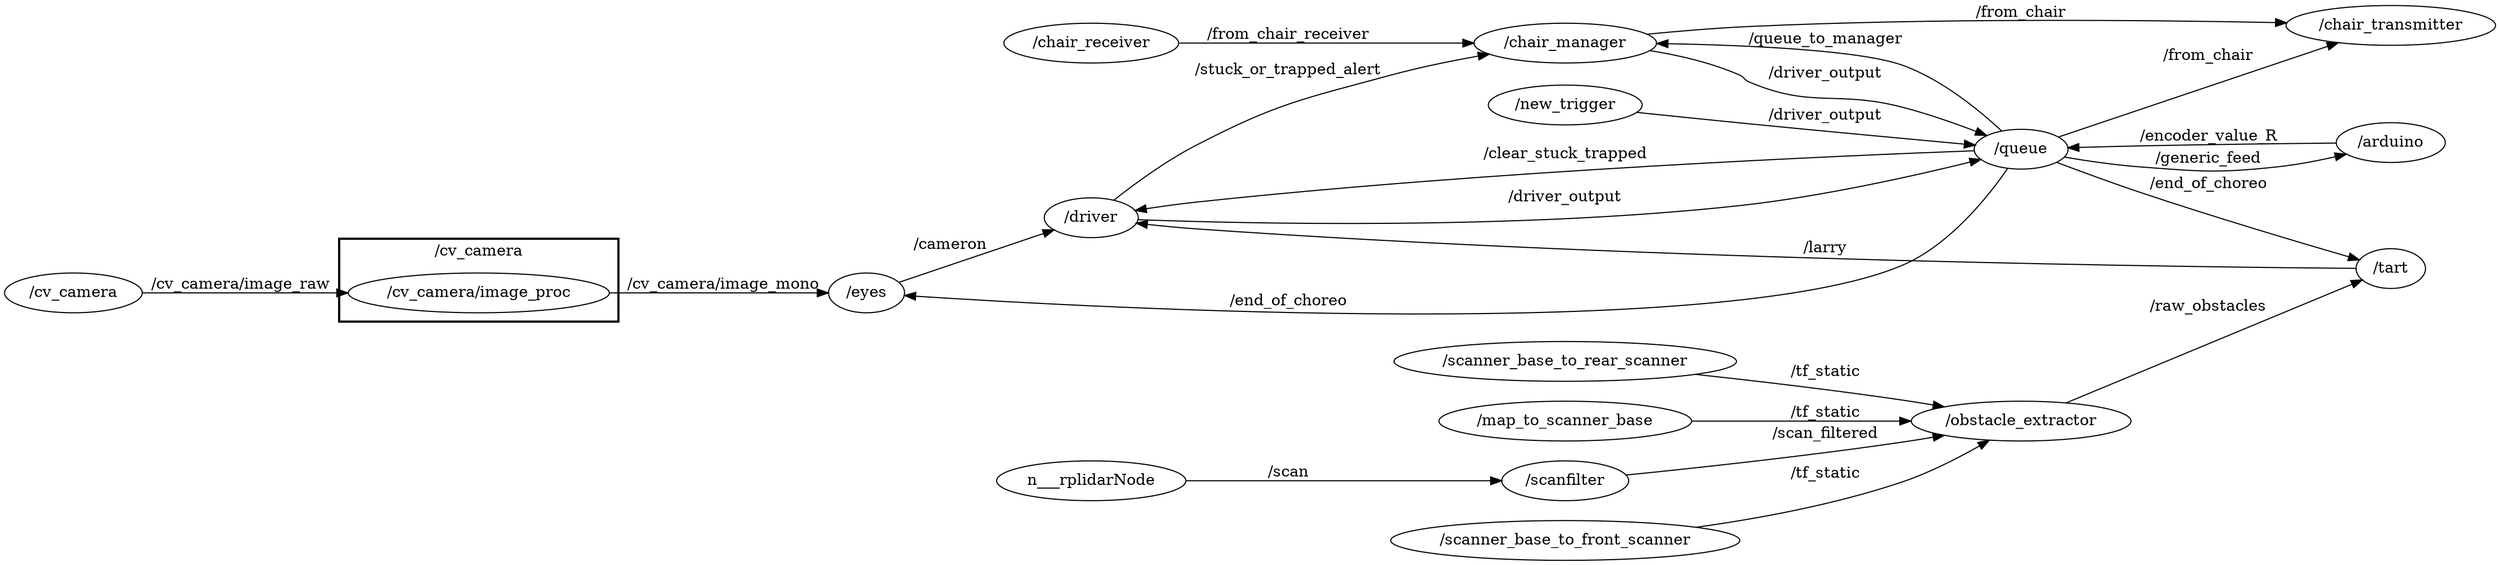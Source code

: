 digraph graphname {
	graph [bb="0,0,1812.1,494",
		compound=True,
		rank=same,
		rankdir=LR,
		ranksep=0.2
	];
	node [label="\N"];
	subgraph cluster___cv_camera {
		graph [bb="247.99,354,456.37,429",
			compound=True,
			label="/cv_camera",
			lheight=0.21,
			lp="352.18,417.5",
			lwidth=0.89,
			rank=same,
			rankdir=LR,
			ranksep=0.2,
			style=bold
		];
		n___cv_camera__image_proc		 [URL=__cv_camera__image_proc,
			height=0.5,
			label="/cv_camera/image_proc",
			pos="352.18,380",
			shape=ellipse,
			tooltip="/cv_camera/image_proc",
			width=2.672];
	}
	n___eyes	 [URL=__eyes,
		height=0.5,
		label="/eyes",
		pos="639.97,380",
		shape=ellipse,
		tooltip="/eyes",
		width=0.79437];
	n___cv_camera__image_proc -> n___eyes	 [URL=topic_3A__cv_camera__image_mono,
		label="/cv_camera/image_mono",
		lp="533.87,387.5",
		penwidth=1,
		pos="e,611.1,380 448.41,380 500.39,380 561.72,380 600.72,380"];
	n___chair_manager	 [URL=__chair_manager,
		height=0.5,
		label="/chair_manager",
		pos="1147.4,330",
		shape=ellipse,
		tooltip="/chair_manager",
		width=1.8234];
	n___queue	 [URL=__queue,
		height=0.5,
		label="/queue",
		pos="1472.9,383",
		shape=ellipse,
		tooltip="/queue",
		width=0.95686];
	n___chair_manager -> n___queue	 [URL=topic_3A__driver_output,
		label="/driver_output",
		lp="1333.5,338.5",
		penwidth=1,
		pos="e,1454.3,367.53 1205.9,321.62 1255.3,316.56 1327.4,313.98 1387.5,331 1408.8,337.02 1430,349.93 1446,361.37"];
	n___chair_transmitter	 [URL=__chair_transmitter,
		height=0.5,
		label="/chair_transmitter",
		pos="1738.7,344",
		shape=ellipse,
		tooltip="/chair_transmitter",
		width=2.0401];
	n___chair_manager -> n___chair_transmitter	 [URL=topic_3A__from_chair,
		label="/from_chair",
		lp="1472.9,311.5",
		penwidth=1,
		pos="e,1706.7,327.7 1205.5,321.57 1228.5,318.6 1255.2,315.6 1279.5,314 1447,302.99 1492.5,278.89 1657.2,311 1670.7,313.63 1684.8,318.49 1697.4,323.69"];
	n___scanner_base_to_front_scanner	 [URL=__scanner_base_to_front_scanner,
		height=0.5,
		label="/scanner_base_to_front_scanner",
		pos="1147.4,72",
		shape=ellipse,
		tooltip="/scanner_base_to_front_scanner",
		width=3.4483];
	n___obstacle_extractor	 [URL=__obstacle_extractor,
		height=0.5,
		label="/obstacle_extractor",
		pos="1472.9,126",
		shape=ellipse,
		tooltip="/obstacle_extractor",
		width=2.1484];
	n___scanner_base_to_front_scanner -> n___obstacle_extractor	 [URL=topic_3A__tf_static,
		label="/tf_static",
		lp="1333.5,114.5",
		penwidth=1,
		pos="e,1417.9,113.13 1240.6,83.943 1285.2,90.075 1339.3,98.121 1387.5,107 1394.2,108.22 1401,109.58 1407.9,111.01"];
	n___tart	 [URL=__tart,
		height=0.5,
		label="/tart",
		pos="1738.7,226",
		shape=ellipse,
		tooltip="/tart",
		width=0.75];
	n___obstacle_extractor -> n___tart	 [URL=topic_3A__raw_obstacles,
		label="/raw_obstacles",
		lp="1607.7,201.5",
		penwidth=1,
		pos="e,1715.1,217.13 1513.8,141.41 1566.5,161.24 1657.1,195.33 1705.7,213.59"];
	n___chair_receiver	 [URL=__chair_receiver,
		height=0.5,
		label="/chair_receiver",
		pos="807.41,384",
		shape=ellipse,
		tooltip="/chair_receiver",
		width=1.7693];
	n___chair_receiver -> n___chair_manager	 [URL=topic_3A__from_chair_receiver,
		label="/from_chair_receiver",
		lp="950.76,378.5",
		penwidth=1,
		pos="e,1090.5,339.04 863.17,375.14 922.72,365.69 1017.1,350.7 1080.6,340.62"];
	n___arduino	 [URL=__arduino,
		height=0.5,
		label="/arduino",
		pos="1738.7,425",
		shape=ellipse,
		tooltip="/arduino",
		width=1.1193];
	n___arduino -> n___queue	 [URL=topic_3A__encoder_value_R,
		label="/encoder_value_R",
		lp="1607.7,414.5",
		penwidth=1,
		pos="e,1507,386.53 1703.1,416.43 1688.9,413.19 1672.3,409.65 1657.2,407 1609.6,398.65 1554.5,391.85 1517.1,387.65"];
	n___new_trigger	 [URL=__new_trigger,
		height=0.5,
		label="/new_trigger",
		pos="1147.4,476",
		shape=ellipse,
		tooltip="/new_trigger",
		width=1.5526];
	n___new_trigger -> n___queue	 [URL=topic_3A__driver_output,
		label="/driver_output",
		lp="1333.5,476.5",
		penwidth=1,
		pos="e,1456.1,398.87 1203.7,476.12 1253.6,474.47 1327.7,467.66 1387.5,444 1410,435.1 1432.2,419.01 1448.2,405.59"];
	n___scanfilter	 [URL=__scanfilter,
		height=0.5,
		label="/scanfilter",
		pos="1147.4,126",
		shape=ellipse,
		tooltip="/scanfilter",
		width=1.2818];
	n___scanfilter -> n___obstacle_extractor	 [URL=topic_3A__scan_filtered,
		label="/scan_filtered",
		lp="1333.5,133.5",
		penwidth=1,
		pos="e,1395.4,126 1193.7,126 1243.4,126 1323.5,126 1385.2,126"];
	n___scanner_base_to_rear_scanner	 [URL=__scanner_base_to_rear_scanner,
		height=0.5,
		label="/scanner_base_to_rear_scanner",
		pos="1147.4,18",
		shape=ellipse,
		tooltip="/scanner_base_to_rear_scanner",
		width=3.34];
	n___scanner_base_to_rear_scanner -> n___obstacle_extractor	 [URL=topic_3A__tf_static,
		label="/tf_static",
		lp="1333.5,78.5",
		penwidth=1,
		pos="e,1450.6,108.49 1237.3,29.978 1283.4,38.065 1339.8,51.009 1387.5,71 1406.9,79.098 1426.7,91.548 1442.3,102.56"];
	n___cv_camera	 [URL=__cv_camera,
		height=0.5,
		label="/cv_camera",
		pos="51.995,380",
		shape=ellipse,
		tooltip="/cv_camera",
		width=1.4443];
	n___cv_camera -> n___cv_camera__image_proc	 [URL=topic_3A__cv_camera__image_raw,
		label="/cv_camera/image_raw",
		lp="175.99,387.5",
		penwidth=1,
		pos="e,255.96,380 104.28,380 143.25,380 197.81,380 245.82,380"];
	n___driver	 [URL=__driver,
		height=0.5,
		label="/driver",
		pos="807.41,329",
		shape=ellipse,
		tooltip="/driver",
		width=0.95686];
	n___tart -> n___driver	 [URL=topic_3A__larry,
		label="/larry",
		lp="1333.5,228.5",
		penwidth=1,
		pos="e,827.7,314.37 1711.8,223.68 1604.7,215.32 1199.4,191.87 886.26,285 868.59,290.25 850.51,299.97 836.14,308.93"];
	n___queue -> n___chair_manager	 [URL=topic_3A__queue_to_manager,
		label="/queue_to_manager",
		lp="1333.5,376.5",
		penwidth=1,
		pos="e,1204.2,339.19 1439.6,377.54 1423.9,374.94 1404.7,371.81 1387.5,369 1329,359.44 1262.3,348.63 1214.2,340.81"];
	n___queue -> n___arduino	 [URL=topic_3A__generic_feed,
		label="/generic_feed",
		lp="1607.7,437.5",
		penwidth=1,
		pos="e,1699,428.95 1495.9,396.66 1512.5,405.77 1536,416.96 1558.2,422 1601.5,431.79 1652,431.67 1688.6,429.61"];
	n___queue -> n___tart	 [URL=topic_3A__end_of_choreo,
		label="/end_of_choreo",
		lp="1607.7,340.5",
		penwidth=1,
		pos="e,1718.4,237.99 1496,369.34 1544.4,340.77 1656.2,274.73 1709.4,243.27"];
	n___queue -> n___eyes	 [URL=topic_3A__end_of_choreo,
		label="/end_of_choreo",
		lp="950.76,420.5",
		penwidth=1,
		pos="e,664.08,390.05 1440.6,389.77 1424.7,392.82 1405.2,396.15 1387.5,398 1336.2,403.37 1323.1,400.52 1271.5,402 986.95,410.16 786.28,418.78 736.57,411 715.13,407.64 691.96,400.34 673.68,393.66"];
	n___queue -> n___driver	 [URL=topic_3A__clear_stuck_trapped,
		label="/clear_stuck_trapped",
		lp="1147.4,390.5",
		penwidth=1,
		pos="e,839.12,336.2 1438.3,384.32 1399.6,385.52 1335,386.74 1279.5,384 1104.1,375.32 1059.9,371.17 886.26,345 874.19,343.18 861.17,340.74 849.25,338.31"];
	n___queue -> n___chair_transmitter	 [URL=topic_3A__from_chair,
		label="/from_chair",
		lp="1607.7,376.5",
		penwidth=1,
		pos="e,1673.9,352.58 1505.7,377.42 1521.5,374.78 1540.9,371.63 1558.2,369 1592.8,363.77 1631.1,358.4 1663.6,353.98"];
	n___eyes -> n___driver	 [URL=topic_3A__cameron,
		label="/cameron",
		lp="702.57,375.5",
		penwidth=1,
		pos="e,777.63,338.07 665.77,372.14 693,363.85 736.27,350.67 767.83,341.06"];
	n___driver -> n___chair_manager	 [URL=topic_3A__stuck_or_trapped_alert,
		label="/stuck_or_trapped_alert",
		lp="950.76,337.5",
		penwidth=1,
		pos="e,1081.4,329.81 841.88,329.1 895.3,329.26 999.39,329.56 1071.1,329.78"];
	n___driver -> n___queue	 [URL=topic_3A__driver_output,
		label="/driver_output",
		lp="1147.4,295.5",
		penwidth=1,
		pos="e,1452,368.44 838.6,321.16 880.34,311.12 956.8,294.26 1023.3,288 1133.1,277.66 1161.9,275.86 1271.5,288 1324,293.81 1342,287.18 1387.5,314 1392.1,316.72 1391.6,319.34 1395.5,323 1410.6,337.07 1428.7,351.27 1443.6,362.32"];
	n___map_to_scanner_base	 [URL=__map_to_scanner_base,
		height=0.5,
		label="/map_to_scanner_base",
		pos="1147.4,180",
		shape=ellipse,
		tooltip="/map_to_scanner_base",
		width=2.5276];
	n___map_to_scanner_base -> n___obstacle_extractor	 [URL=topic_3A__tf_static,
		label="/tf_static",
		lp="1333.5,170.5",
		penwidth=1,
		pos="e,1417.9,138.87 1224.1,170.29 1271.4,163.95 1333.1,155 1387.5,145 1394.2,143.78 1401,142.42 1407.9,140.99"];
	n___rplidarNode	 [height=0.5,
		pos="807.41,126",
		width=1.9679];
	n___rplidarNode -> n___scanfilter	 [URL=topic_3A__scan,
		label="/scan",
		lp="950.76,133.5",
		penwidth=1,
		pos="e,1101.1,126 878.27,126 941.42,126 1032.6,126 1091,126"];
}
